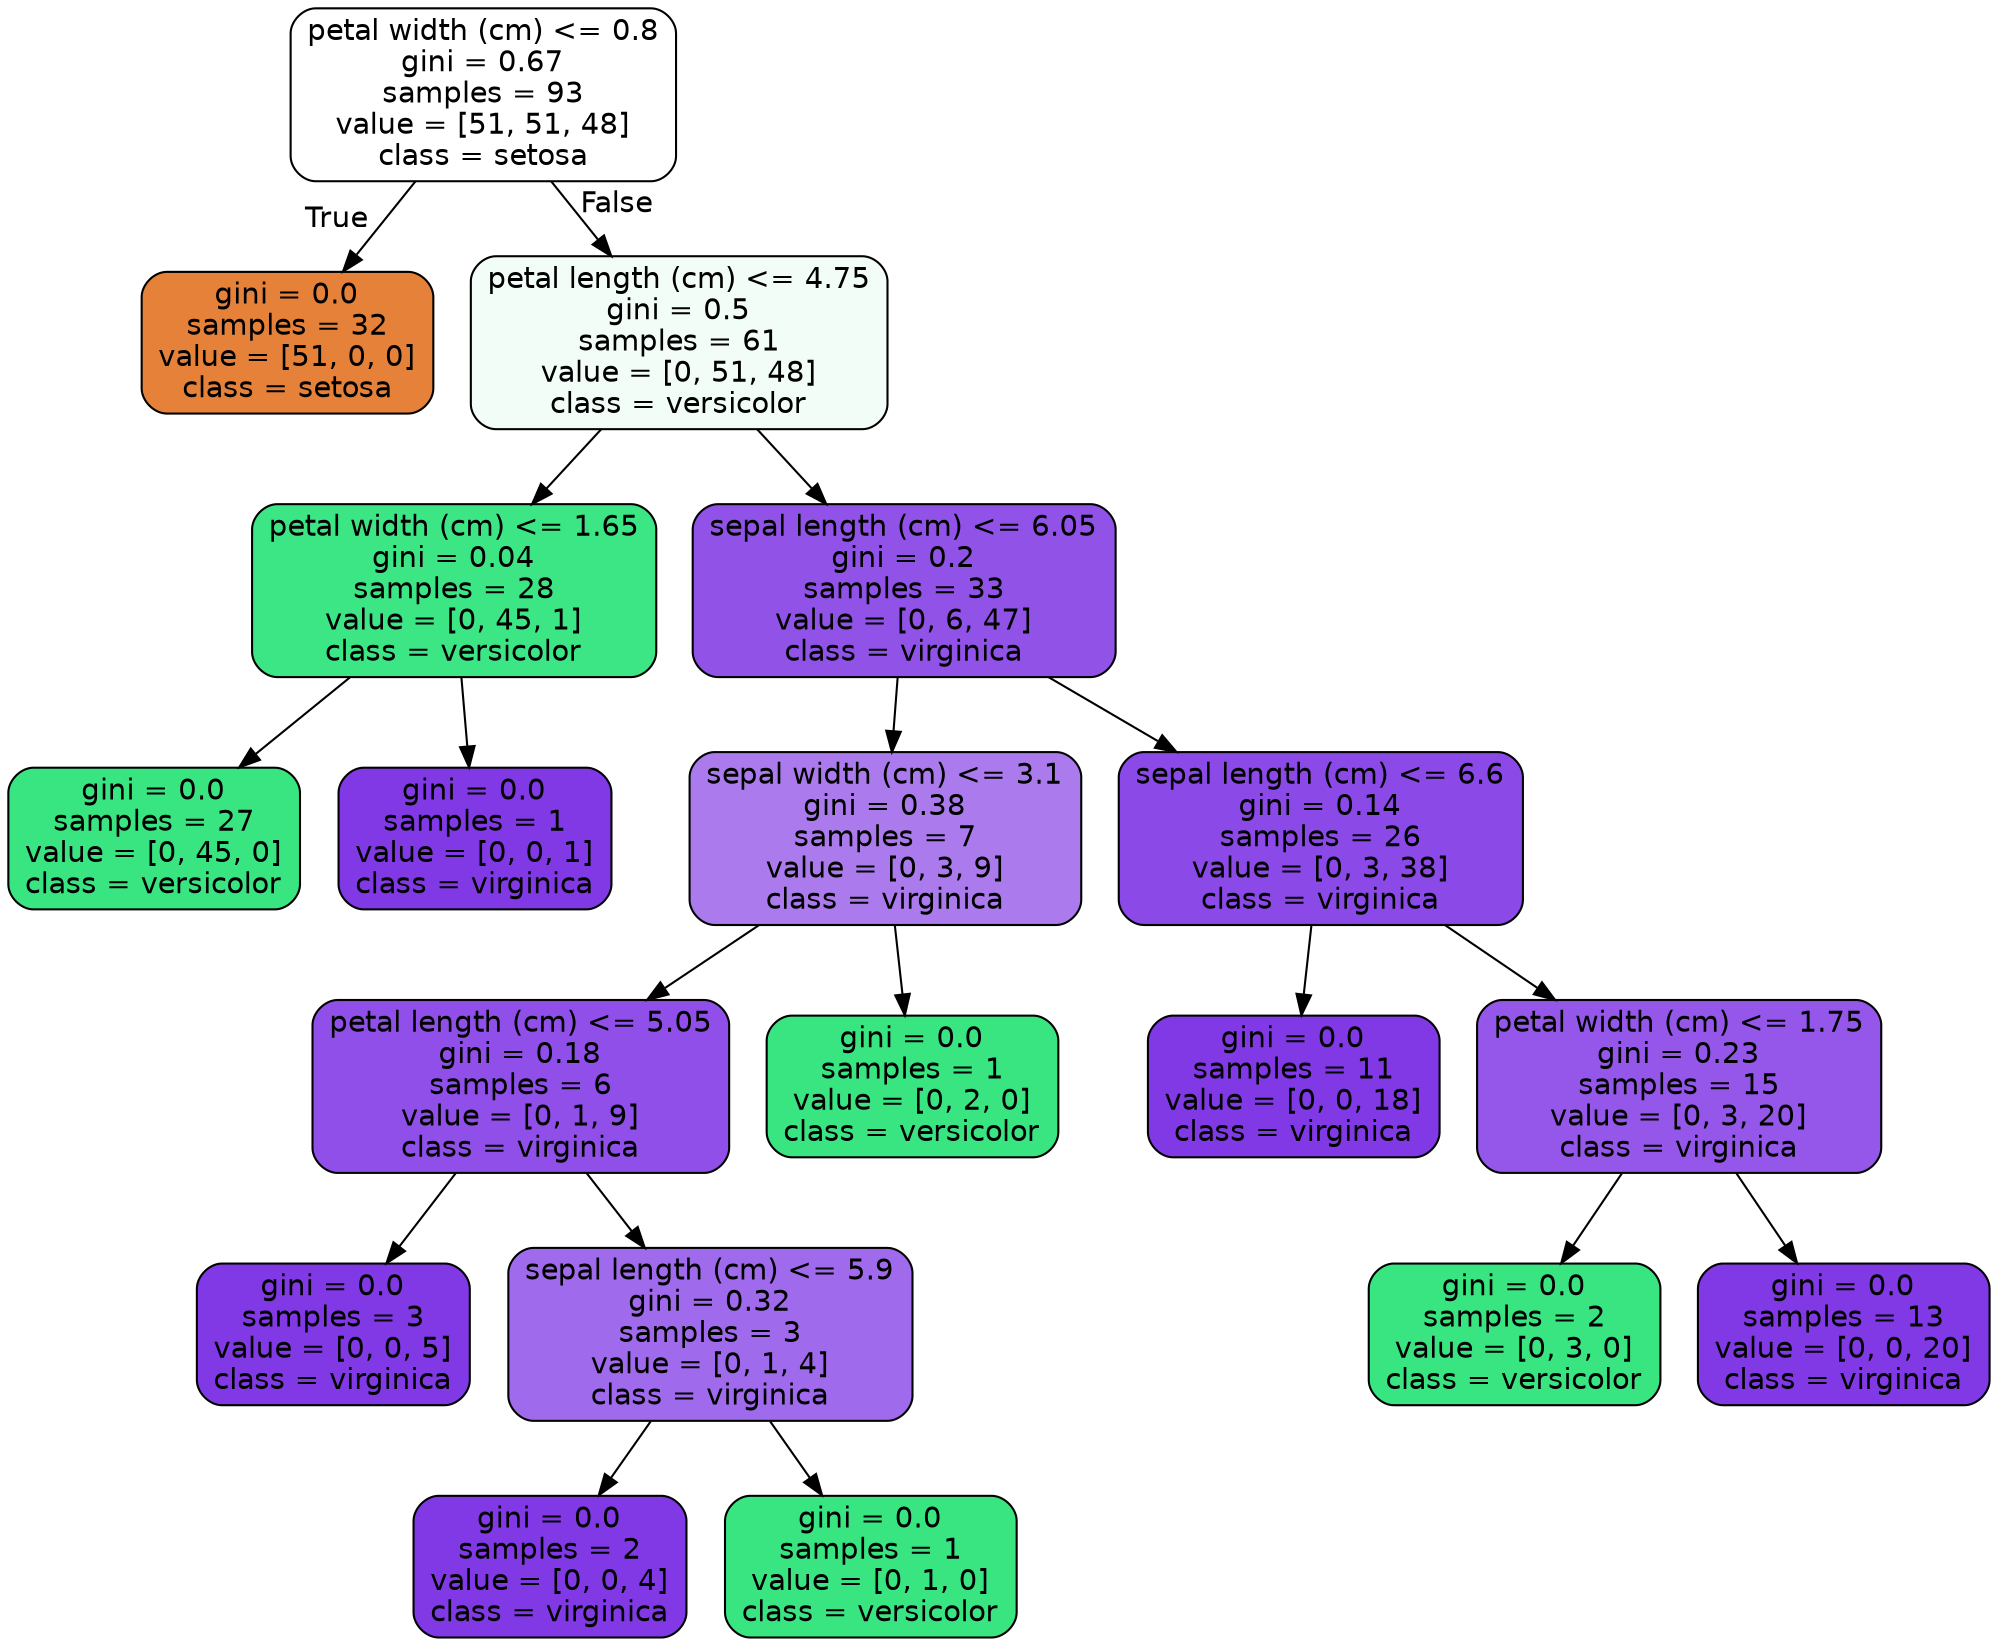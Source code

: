 digraph Tree {
node [shape=box, style="filled, rounded", color="black", fontname=helvetica] ;
edge [fontname=helvetica] ;
0 [label="petal width (cm) <= 0.8\ngini = 0.67\nsamples = 93\nvalue = [51, 51, 48]\nclass = setosa", fillcolor="#ffffff"] ;
1 [label="gini = 0.0\nsamples = 32\nvalue = [51, 0, 0]\nclass = setosa", fillcolor="#e58139"] ;
0 -> 1 [labeldistance=2.5, labelangle=45, headlabel="True"] ;
2 [label="petal length (cm) <= 4.75\ngini = 0.5\nsamples = 61\nvalue = [0, 51, 48]\nclass = versicolor", fillcolor="#f3fdf8"] ;
0 -> 2 [labeldistance=2.5, labelangle=-45, headlabel="False"] ;
3 [label="petal width (cm) <= 1.65\ngini = 0.04\nsamples = 28\nvalue = [0, 45, 1]\nclass = versicolor", fillcolor="#3de684"] ;
2 -> 3 ;
4 [label="gini = 0.0\nsamples = 27\nvalue = [0, 45, 0]\nclass = versicolor", fillcolor="#39e581"] ;
3 -> 4 ;
5 [label="gini = 0.0\nsamples = 1\nvalue = [0, 0, 1]\nclass = virginica", fillcolor="#8139e5"] ;
3 -> 5 ;
6 [label="sepal length (cm) <= 6.05\ngini = 0.2\nsamples = 33\nvalue = [0, 6, 47]\nclass = virginica", fillcolor="#9152e8"] ;
2 -> 6 ;
7 [label="sepal width (cm) <= 3.1\ngini = 0.38\nsamples = 7\nvalue = [0, 3, 9]\nclass = virginica", fillcolor="#ab7bee"] ;
6 -> 7 ;
8 [label="petal length (cm) <= 5.05\ngini = 0.18\nsamples = 6\nvalue = [0, 1, 9]\nclass = virginica", fillcolor="#8f4fe8"] ;
7 -> 8 ;
9 [label="gini = 0.0\nsamples = 3\nvalue = [0, 0, 5]\nclass = virginica", fillcolor="#8139e5"] ;
8 -> 9 ;
10 [label="sepal length (cm) <= 5.9\ngini = 0.32\nsamples = 3\nvalue = [0, 1, 4]\nclass = virginica", fillcolor="#a06aec"] ;
8 -> 10 ;
11 [label="gini = 0.0\nsamples = 2\nvalue = [0, 0, 4]\nclass = virginica", fillcolor="#8139e5"] ;
10 -> 11 ;
12 [label="gini = 0.0\nsamples = 1\nvalue = [0, 1, 0]\nclass = versicolor", fillcolor="#39e581"] ;
10 -> 12 ;
13 [label="gini = 0.0\nsamples = 1\nvalue = [0, 2, 0]\nclass = versicolor", fillcolor="#39e581"] ;
7 -> 13 ;
14 [label="sepal length (cm) <= 6.6\ngini = 0.14\nsamples = 26\nvalue = [0, 3, 38]\nclass = virginica", fillcolor="#8b49e7"] ;
6 -> 14 ;
15 [label="gini = 0.0\nsamples = 11\nvalue = [0, 0, 18]\nclass = virginica", fillcolor="#8139e5"] ;
14 -> 15 ;
16 [label="petal width (cm) <= 1.75\ngini = 0.23\nsamples = 15\nvalue = [0, 3, 20]\nclass = virginica", fillcolor="#9457e9"] ;
14 -> 16 ;
17 [label="gini = 0.0\nsamples = 2\nvalue = [0, 3, 0]\nclass = versicolor", fillcolor="#39e581"] ;
16 -> 17 ;
18 [label="gini = 0.0\nsamples = 13\nvalue = [0, 0, 20]\nclass = virginica", fillcolor="#8139e5"] ;
16 -> 18 ;
}